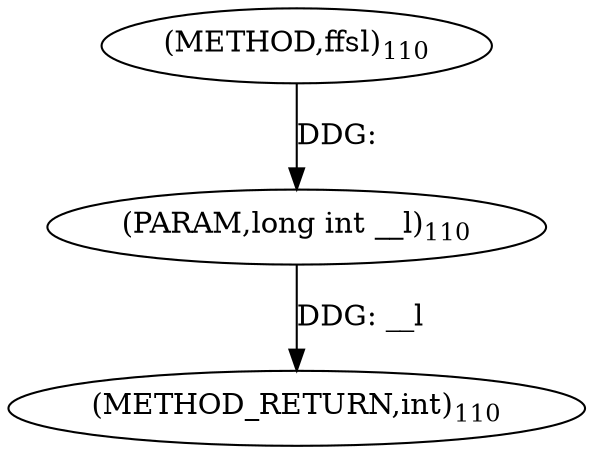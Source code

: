 digraph "ffsl" {  
"98956" [label = <(METHOD,ffsl)<SUB>110</SUB>> ]
"98958" [label = <(METHOD_RETURN,int)<SUB>110</SUB>> ]
"98957" [label = <(PARAM,long int __l)<SUB>110</SUB>> ]
  "98957" -> "98958"  [ label = "DDG: __l"] 
  "98956" -> "98957"  [ label = "DDG: "] 
}
